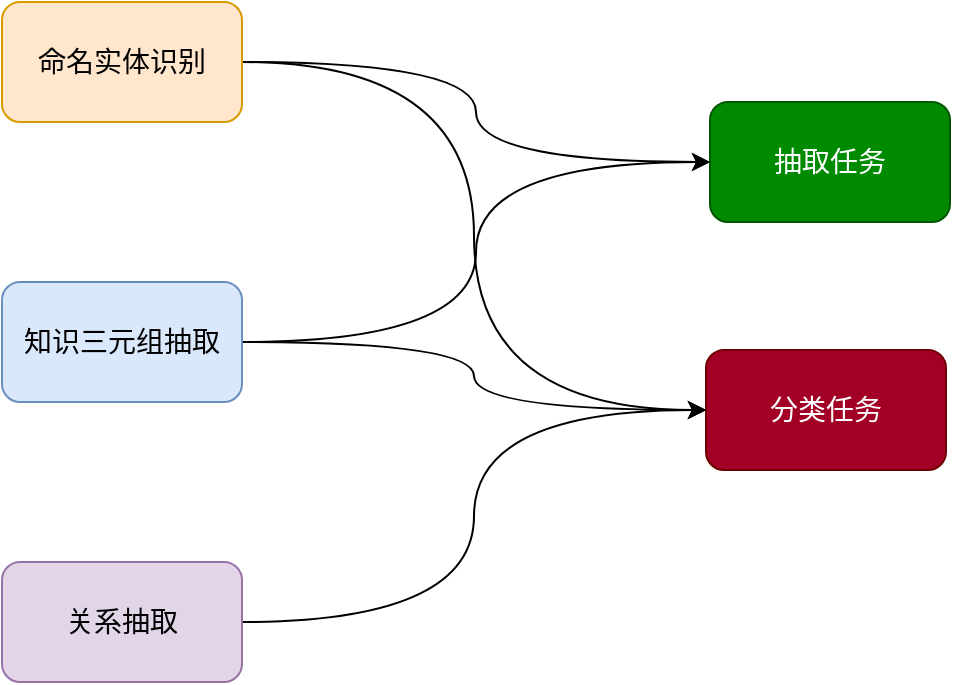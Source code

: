 <mxfile version="23.1.5" type="github">
  <diagram name="第 1 页" id="S2YQ5e2EtzgKKtqBkw4Z">
    <mxGraphModel dx="954" dy="640" grid="0" gridSize="10" guides="1" tooltips="1" connect="1" arrows="1" fold="1" page="0" pageScale="1" pageWidth="827" pageHeight="1169" math="0" shadow="0">
      <root>
        <mxCell id="0" />
        <mxCell id="1" parent="0" />
        <mxCell id="etM1TQNxEzmYL5MPo8Kh-1" value="&lt;font style=&quot;font-size: 14px;&quot;&gt;抽取任务&lt;/font&gt;" style="rounded=1;whiteSpace=wrap;html=1;fillColor=#008a00;fontColor=#ffffff;strokeColor=#005700;" vertex="1" parent="1">
          <mxGeometry x="358" y="218" width="120" height="60" as="geometry" />
        </mxCell>
        <mxCell id="etM1TQNxEzmYL5MPo8Kh-2" value="&lt;font style=&quot;font-size: 14px;&quot;&gt;分类任务&lt;/font&gt;" style="rounded=1;whiteSpace=wrap;html=1;fillColor=#a20025;fontColor=#ffffff;strokeColor=#6F0000;" vertex="1" parent="1">
          <mxGeometry x="356" y="342" width="120" height="60" as="geometry" />
        </mxCell>
        <mxCell id="etM1TQNxEzmYL5MPo8Kh-6" style="edgeStyle=orthogonalEdgeStyle;rounded=0;orthogonalLoop=1;jettySize=auto;html=1;exitX=1;exitY=0.5;exitDx=0;exitDy=0;entryX=0;entryY=0.5;entryDx=0;entryDy=0;curved=1;" edge="1" parent="1" source="etM1TQNxEzmYL5MPo8Kh-3" target="etM1TQNxEzmYL5MPo8Kh-1">
          <mxGeometry relative="1" as="geometry" />
        </mxCell>
        <mxCell id="etM1TQNxEzmYL5MPo8Kh-10" style="edgeStyle=orthogonalEdgeStyle;rounded=0;orthogonalLoop=1;jettySize=auto;html=1;entryX=0;entryY=0.5;entryDx=0;entryDy=0;curved=1;" edge="1" parent="1" source="etM1TQNxEzmYL5MPo8Kh-3" target="etM1TQNxEzmYL5MPo8Kh-2">
          <mxGeometry relative="1" as="geometry" />
        </mxCell>
        <mxCell id="etM1TQNxEzmYL5MPo8Kh-3" value="&lt;font style=&quot;font-size: 14px;&quot;&gt;命名实体识别&lt;/font&gt;" style="rounded=1;whiteSpace=wrap;html=1;fillColor=#ffe6cc;strokeColor=#d79b00;" vertex="1" parent="1">
          <mxGeometry x="4" y="168" width="120" height="60" as="geometry" />
        </mxCell>
        <mxCell id="etM1TQNxEzmYL5MPo8Kh-7" style="edgeStyle=orthogonalEdgeStyle;rounded=0;orthogonalLoop=1;jettySize=auto;html=1;exitX=1;exitY=0.5;exitDx=0;exitDy=0;entryX=0;entryY=0.5;entryDx=0;entryDy=0;curved=1;" edge="1" parent="1" source="etM1TQNxEzmYL5MPo8Kh-4" target="etM1TQNxEzmYL5MPo8Kh-1">
          <mxGeometry relative="1" as="geometry" />
        </mxCell>
        <mxCell id="etM1TQNxEzmYL5MPo8Kh-11" style="edgeStyle=orthogonalEdgeStyle;rounded=0;orthogonalLoop=1;jettySize=auto;html=1;curved=1;" edge="1" parent="1" source="etM1TQNxEzmYL5MPo8Kh-4" target="etM1TQNxEzmYL5MPo8Kh-2">
          <mxGeometry relative="1" as="geometry" />
        </mxCell>
        <mxCell id="etM1TQNxEzmYL5MPo8Kh-4" value="&lt;font style=&quot;font-size: 14px;&quot;&gt;知识三元组抽取&lt;/font&gt;" style="rounded=1;whiteSpace=wrap;html=1;fillColor=#dae8fc;strokeColor=#6c8ebf;" vertex="1" parent="1">
          <mxGeometry x="4" y="308" width="120" height="60" as="geometry" />
        </mxCell>
        <mxCell id="etM1TQNxEzmYL5MPo8Kh-8" style="edgeStyle=orthogonalEdgeStyle;rounded=0;orthogonalLoop=1;jettySize=auto;html=1;exitX=1;exitY=0.5;exitDx=0;exitDy=0;entryX=0;entryY=0.5;entryDx=0;entryDy=0;curved=1;" edge="1" parent="1" source="etM1TQNxEzmYL5MPo8Kh-5" target="etM1TQNxEzmYL5MPo8Kh-2">
          <mxGeometry relative="1" as="geometry" />
        </mxCell>
        <mxCell id="etM1TQNxEzmYL5MPo8Kh-5" value="&lt;font style=&quot;font-size: 14px;&quot;&gt;关系抽取&lt;/font&gt;" style="rounded=1;whiteSpace=wrap;html=1;fillColor=#e1d5e7;strokeColor=#9673a6;" vertex="1" parent="1">
          <mxGeometry x="4" y="448" width="120" height="60" as="geometry" />
        </mxCell>
      </root>
    </mxGraphModel>
  </diagram>
</mxfile>

